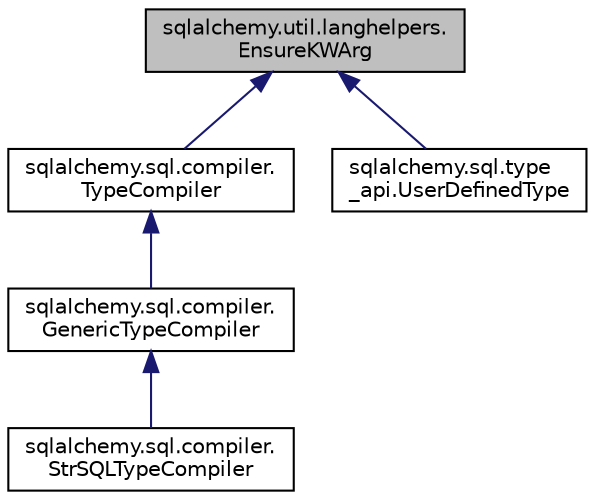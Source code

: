 digraph "sqlalchemy.util.langhelpers.EnsureKWArg"
{
 // LATEX_PDF_SIZE
  edge [fontname="Helvetica",fontsize="10",labelfontname="Helvetica",labelfontsize="10"];
  node [fontname="Helvetica",fontsize="10",shape=record];
  Node1 [label="sqlalchemy.util.langhelpers.\lEnsureKWArg",height=0.2,width=0.4,color="black", fillcolor="grey75", style="filled", fontcolor="black",tooltip=" "];
  Node1 -> Node2 [dir="back",color="midnightblue",fontsize="10",style="solid",fontname="Helvetica"];
  Node2 [label="sqlalchemy.sql.compiler.\lTypeCompiler",height=0.2,width=0.4,color="black", fillcolor="white", style="filled",URL="$classsqlalchemy_1_1sql_1_1compiler_1_1TypeCompiler.html",tooltip=" "];
  Node2 -> Node3 [dir="back",color="midnightblue",fontsize="10",style="solid",fontname="Helvetica"];
  Node3 [label="sqlalchemy.sql.compiler.\lGenericTypeCompiler",height=0.2,width=0.4,color="black", fillcolor="white", style="filled",URL="$classsqlalchemy_1_1sql_1_1compiler_1_1GenericTypeCompiler.html",tooltip=" "];
  Node3 -> Node4 [dir="back",color="midnightblue",fontsize="10",style="solid",fontname="Helvetica"];
  Node4 [label="sqlalchemy.sql.compiler.\lStrSQLTypeCompiler",height=0.2,width=0.4,color="black", fillcolor="white", style="filled",URL="$classsqlalchemy_1_1sql_1_1compiler_1_1StrSQLTypeCompiler.html",tooltip=" "];
  Node1 -> Node5 [dir="back",color="midnightblue",fontsize="10",style="solid",fontname="Helvetica"];
  Node5 [label="sqlalchemy.sql.type\l_api.UserDefinedType",height=0.2,width=0.4,color="black", fillcolor="white", style="filled",URL="$classsqlalchemy_1_1sql_1_1type__api_1_1UserDefinedType.html",tooltip=" "];
}

